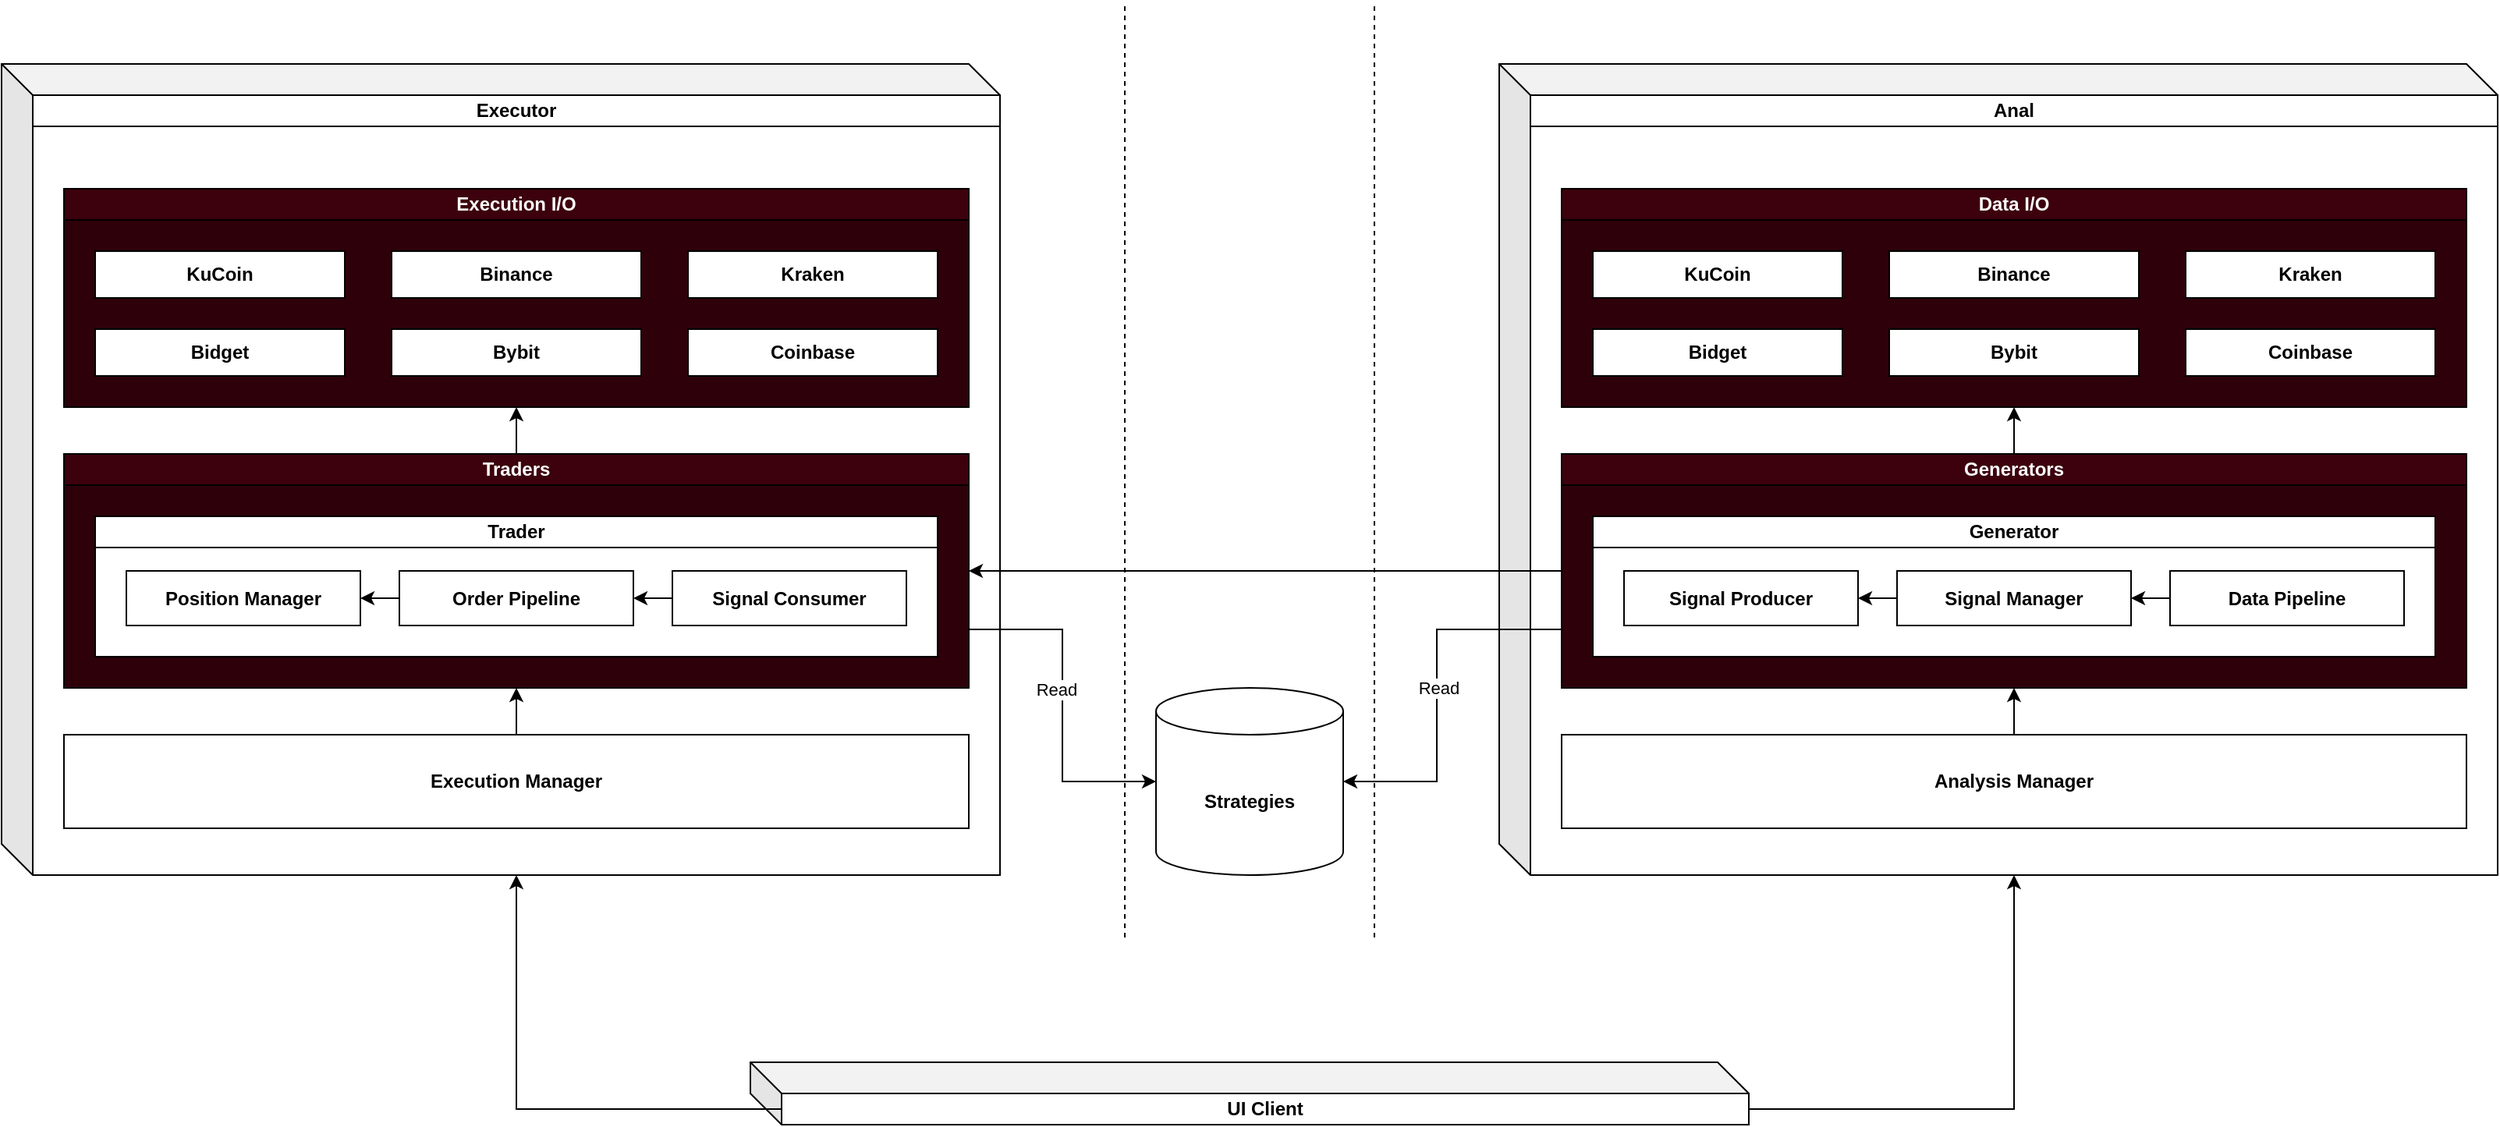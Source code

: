 <mxfile version="21.5.0" type="device">
  <diagram name="Page-1" id="5VQF4Pz2V84VNXUS19V1">
    <mxGraphModel dx="1687" dy="992" grid="1" gridSize="10" guides="1" tooltips="1" connect="1" arrows="1" fold="1" page="1" pageScale="1" pageWidth="850" pageHeight="1100" background="none" math="0" shadow="0">
      <root>
        <mxCell id="0" />
        <mxCell id="1" parent="0" />
        <mxCell id="bcsqNtdntfYHN8oXbm2j-6" value="" style="shape=cube;whiteSpace=wrap;html=1;boundedLbl=1;backgroundOutline=1;darkOpacity=0.05;darkOpacity2=0.1;strokeColor=#000000;" vertex="1" parent="1">
          <mxGeometry x="40" y="80" width="640" height="520" as="geometry" />
        </mxCell>
        <mxCell id="bcsqNtdntfYHN8oXbm2j-7" value="Executor" style="text;html=1;strokeColor=#000000;fillColor=none;align=center;verticalAlign=middle;whiteSpace=wrap;rounded=0;fontStyle=1" vertex="1" parent="1">
          <mxGeometry x="60" y="100" width="620" height="20" as="geometry" />
        </mxCell>
        <mxCell id="bcsqNtdntfYHN8oXbm2j-22" value="" style="rounded=0;whiteSpace=wrap;html=1;fillColor=#2E000A;fontColor=#ffffff;strokeColor=#000000;" vertex="1" parent="1">
          <mxGeometry x="80" y="160" width="580" height="140" as="geometry" />
        </mxCell>
        <mxCell id="bcsqNtdntfYHN8oXbm2j-23" value="Execution I/O" style="rounded=0;whiteSpace=wrap;html=1;fontStyle=1;fillColor=#3D000D;fontColor=#ffffff;strokeColor=#000000;" vertex="1" parent="1">
          <mxGeometry x="80" y="160" width="580" height="20" as="geometry" />
        </mxCell>
        <mxCell id="bcsqNtdntfYHN8oXbm2j-17" value="KuCoin" style="rounded=0;whiteSpace=wrap;html=1;fontStyle=1;strokeColor=#000000;" vertex="1" parent="1">
          <mxGeometry x="100" y="200" width="160" height="30" as="geometry" />
        </mxCell>
        <mxCell id="bcsqNtdntfYHN8oXbm2j-25" value="Bidget" style="rounded=0;whiteSpace=wrap;html=1;fontStyle=1;strokeColor=#000000;" vertex="1" parent="1">
          <mxGeometry x="100" y="250" width="160" height="30" as="geometry" />
        </mxCell>
        <mxCell id="bcsqNtdntfYHN8oXbm2j-26" value="Binance" style="rounded=0;whiteSpace=wrap;html=1;fontStyle=1;strokeColor=#000000;" vertex="1" parent="1">
          <mxGeometry x="290" y="200" width="160" height="30" as="geometry" />
        </mxCell>
        <mxCell id="bcsqNtdntfYHN8oXbm2j-27" value="Bybit" style="rounded=0;whiteSpace=wrap;html=1;fontStyle=1;strokeColor=#000000;" vertex="1" parent="1">
          <mxGeometry x="290" y="250" width="160" height="30" as="geometry" />
        </mxCell>
        <mxCell id="bcsqNtdntfYHN8oXbm2j-28" value="Kraken" style="rounded=0;whiteSpace=wrap;html=1;fontStyle=1;strokeColor=#000000;" vertex="1" parent="1">
          <mxGeometry x="480" y="200" width="160" height="30" as="geometry" />
        </mxCell>
        <mxCell id="bcsqNtdntfYHN8oXbm2j-29" value="Coinbase" style="rounded=0;whiteSpace=wrap;html=1;fontStyle=1;strokeColor=#000000;" vertex="1" parent="1">
          <mxGeometry x="480" y="250" width="160" height="30" as="geometry" />
        </mxCell>
        <mxCell id="bcsqNtdntfYHN8oXbm2j-75" style="edgeStyle=orthogonalEdgeStyle;rounded=0;orthogonalLoop=1;jettySize=auto;html=1;exitX=1;exitY=0.75;exitDx=0;exitDy=0;entryX=0;entryY=0.5;entryDx=0;entryDy=0;entryPerimeter=0;" edge="1" parent="1" source="bcsqNtdntfYHN8oXbm2j-30" target="bcsqNtdntfYHN8oXbm2j-62">
          <mxGeometry relative="1" as="geometry" />
        </mxCell>
        <mxCell id="bcsqNtdntfYHN8oXbm2j-80" value="Read" style="edgeLabel;html=1;align=center;verticalAlign=middle;resizable=0;points=[];" vertex="1" connectable="0" parent="bcsqNtdntfYHN8oXbm2j-75">
          <mxGeometry x="0.172" y="-4" relative="1" as="geometry">
            <mxPoint y="-29" as="offset" />
          </mxGeometry>
        </mxCell>
        <mxCell id="bcsqNtdntfYHN8oXbm2j-30" value="" style="rounded=0;whiteSpace=wrap;html=1;fillColor=#2E000A;fontColor=#ffffff;strokeColor=#000000;" vertex="1" parent="1">
          <mxGeometry x="80" y="330" width="580" height="150" as="geometry" />
        </mxCell>
        <mxCell id="bcsqNtdntfYHN8oXbm2j-56" style="edgeStyle=orthogonalEdgeStyle;rounded=0;orthogonalLoop=1;jettySize=auto;html=1;exitX=0.5;exitY=0;exitDx=0;exitDy=0;entryX=0.5;entryY=1;entryDx=0;entryDy=0;" edge="1" parent="1" source="bcsqNtdntfYHN8oXbm2j-31" target="bcsqNtdntfYHN8oXbm2j-22">
          <mxGeometry relative="1" as="geometry" />
        </mxCell>
        <mxCell id="bcsqNtdntfYHN8oXbm2j-31" value="Traders" style="rounded=0;whiteSpace=wrap;html=1;fontStyle=1;fillColor=#3D000D;fontColor=#ffffff;strokeColor=#000000;" vertex="1" parent="1">
          <mxGeometry x="80" y="330" width="580" height="20" as="geometry" />
        </mxCell>
        <mxCell id="bcsqNtdntfYHN8oXbm2j-32" value="" style="rounded=0;whiteSpace=wrap;html=1;fontStyle=1;strokeColor=#000000;" vertex="1" parent="1">
          <mxGeometry x="100" y="370" width="540" height="90" as="geometry" />
        </mxCell>
        <mxCell id="bcsqNtdntfYHN8oXbm2j-48" style="edgeStyle=orthogonalEdgeStyle;rounded=0;orthogonalLoop=1;jettySize=auto;html=1;exitX=0.5;exitY=0;exitDx=0;exitDy=0;entryX=0.5;entryY=1;entryDx=0;entryDy=0;" edge="1" parent="1" source="bcsqNtdntfYHN8oXbm2j-44" target="bcsqNtdntfYHN8oXbm2j-30">
          <mxGeometry relative="1" as="geometry" />
        </mxCell>
        <mxCell id="bcsqNtdntfYHN8oXbm2j-44" value="Execution Manager" style="rounded=0;whiteSpace=wrap;html=1;fontStyle=1;strokeColor=#000000;" vertex="1" parent="1">
          <mxGeometry x="80" y="510" width="580" height="60" as="geometry" />
        </mxCell>
        <mxCell id="bcsqNtdntfYHN8oXbm2j-51" value="Position Manager" style="rounded=0;whiteSpace=wrap;html=1;fontStyle=1;strokeColor=#000000;" vertex="1" parent="1">
          <mxGeometry x="120" y="405" width="150" height="35" as="geometry" />
        </mxCell>
        <mxCell id="bcsqNtdntfYHN8oXbm2j-92" style="edgeStyle=orthogonalEdgeStyle;rounded=0;orthogonalLoop=1;jettySize=auto;html=1;exitX=0;exitY=0.5;exitDx=0;exitDy=0;entryX=1;entryY=0.5;entryDx=0;entryDy=0;" edge="1" parent="1" source="bcsqNtdntfYHN8oXbm2j-53" target="bcsqNtdntfYHN8oXbm2j-51">
          <mxGeometry relative="1" as="geometry" />
        </mxCell>
        <mxCell id="bcsqNtdntfYHN8oXbm2j-53" value="Order Pipeline" style="rounded=0;whiteSpace=wrap;html=1;fontStyle=1;strokeColor=#000000;" vertex="1" parent="1">
          <mxGeometry x="295" y="405" width="150" height="35" as="geometry" />
        </mxCell>
        <mxCell id="bcsqNtdntfYHN8oXbm2j-91" style="edgeStyle=orthogonalEdgeStyle;rounded=0;orthogonalLoop=1;jettySize=auto;html=1;exitX=0;exitY=0.5;exitDx=0;exitDy=0;entryX=1;entryY=0.5;entryDx=0;entryDy=0;" edge="1" parent="1" source="bcsqNtdntfYHN8oXbm2j-54" target="bcsqNtdntfYHN8oXbm2j-53">
          <mxGeometry relative="1" as="geometry" />
        </mxCell>
        <mxCell id="bcsqNtdntfYHN8oXbm2j-54" value="Signal Consumer" style="rounded=0;whiteSpace=wrap;html=1;fontStyle=1;strokeColor=#000000;" vertex="1" parent="1">
          <mxGeometry x="470" y="405" width="150" height="35" as="geometry" />
        </mxCell>
        <mxCell id="bcsqNtdntfYHN8oXbm2j-55" value="Trader" style="rounded=0;whiteSpace=wrap;html=1;fontStyle=1;strokeColor=#000000;" vertex="1" parent="1">
          <mxGeometry x="100" y="370" width="540" height="20" as="geometry" />
        </mxCell>
        <mxCell id="bcsqNtdntfYHN8oXbm2j-58" value="" style="endArrow=none;dashed=1;html=1;rounded=0;" edge="1" parent="1">
          <mxGeometry width="50" height="50" relative="1" as="geometry">
            <mxPoint x="760" y="640" as="sourcePoint" />
            <mxPoint x="760" y="40" as="targetPoint" />
          </mxGeometry>
        </mxCell>
        <mxCell id="bcsqNtdntfYHN8oXbm2j-59" value="" style="endArrow=none;dashed=1;html=1;rounded=0;" edge="1" parent="1">
          <mxGeometry width="50" height="50" relative="1" as="geometry">
            <mxPoint x="920" y="640" as="sourcePoint" />
            <mxPoint x="920" y="40" as="targetPoint" />
          </mxGeometry>
        </mxCell>
        <mxCell id="bcsqNtdntfYHN8oXbm2j-60" value="" style="shape=cube;whiteSpace=wrap;html=1;boundedLbl=1;backgroundOutline=1;darkOpacity=0.05;darkOpacity2=0.1;strokeColor=#000000;" vertex="1" parent="1">
          <mxGeometry x="1000" y="80" width="640" height="520" as="geometry" />
        </mxCell>
        <mxCell id="bcsqNtdntfYHN8oXbm2j-61" value="Anal" style="text;html=1;strokeColor=#000000;fillColor=none;align=center;verticalAlign=middle;whiteSpace=wrap;rounded=0;fontStyle=1" vertex="1" parent="1">
          <mxGeometry x="1020" y="100" width="620" height="20" as="geometry" />
        </mxCell>
        <mxCell id="bcsqNtdntfYHN8oXbm2j-62" value="Strategies" style="shape=cylinder3;whiteSpace=wrap;html=1;boundedLbl=1;backgroundOutline=1;size=15;fontStyle=1" vertex="1" parent="1">
          <mxGeometry x="780" y="480" width="120" height="120" as="geometry" />
        </mxCell>
        <mxCell id="bcsqNtdntfYHN8oXbm2j-65" value="" style="rounded=0;whiteSpace=wrap;html=1;fillColor=#2E000A;fontColor=#ffffff;strokeColor=#000000;" vertex="1" parent="1">
          <mxGeometry x="1040" y="160" width="580" height="140" as="geometry" />
        </mxCell>
        <mxCell id="bcsqNtdntfYHN8oXbm2j-66" value="Data I/O" style="rounded=0;whiteSpace=wrap;html=1;fontStyle=1;fillColor=#3D000D;fontColor=#ffffff;strokeColor=#000000;" vertex="1" parent="1">
          <mxGeometry x="1040" y="160" width="580" height="20" as="geometry" />
        </mxCell>
        <mxCell id="bcsqNtdntfYHN8oXbm2j-76" style="edgeStyle=orthogonalEdgeStyle;rounded=0;orthogonalLoop=1;jettySize=auto;html=1;exitX=0;exitY=0.75;exitDx=0;exitDy=0;entryX=1;entryY=0.5;entryDx=0;entryDy=0;entryPerimeter=0;" edge="1" parent="1" source="bcsqNtdntfYHN8oXbm2j-67" target="bcsqNtdntfYHN8oXbm2j-62">
          <mxGeometry relative="1" as="geometry">
            <Array as="points">
              <mxPoint x="960" y="443" />
              <mxPoint x="960" y="540" />
            </Array>
          </mxGeometry>
        </mxCell>
        <mxCell id="bcsqNtdntfYHN8oXbm2j-81" value="Read" style="edgeLabel;html=1;align=center;verticalAlign=middle;resizable=0;points=[];" vertex="1" connectable="0" parent="bcsqNtdntfYHN8oXbm2j-76">
          <mxGeometry x="0.192" y="1" relative="1" as="geometry">
            <mxPoint y="-24" as="offset" />
          </mxGeometry>
        </mxCell>
        <mxCell id="bcsqNtdntfYHN8oXbm2j-77" style="edgeStyle=orthogonalEdgeStyle;rounded=0;orthogonalLoop=1;jettySize=auto;html=1;exitX=0;exitY=0.5;exitDx=0;exitDy=0;entryX=1;entryY=0.5;entryDx=0;entryDy=0;" edge="1" parent="1" source="bcsqNtdntfYHN8oXbm2j-67" target="bcsqNtdntfYHN8oXbm2j-30">
          <mxGeometry relative="1" as="geometry" />
        </mxCell>
        <mxCell id="bcsqNtdntfYHN8oXbm2j-67" value="" style="rounded=0;whiteSpace=wrap;html=1;fillColor=#2E000A;fontColor=#ffffff;strokeColor=#000000;" vertex="1" parent="1">
          <mxGeometry x="1040" y="330" width="580" height="150" as="geometry" />
        </mxCell>
        <mxCell id="bcsqNtdntfYHN8oXbm2j-90" style="edgeStyle=orthogonalEdgeStyle;rounded=0;orthogonalLoop=1;jettySize=auto;html=1;exitX=0.5;exitY=0;exitDx=0;exitDy=0;entryX=0.5;entryY=1;entryDx=0;entryDy=0;" edge="1" parent="1" source="bcsqNtdntfYHN8oXbm2j-68" target="bcsqNtdntfYHN8oXbm2j-65">
          <mxGeometry relative="1" as="geometry" />
        </mxCell>
        <mxCell id="bcsqNtdntfYHN8oXbm2j-68" value="Generators" style="rounded=0;whiteSpace=wrap;html=1;fontStyle=1;fillColor=#3D000D;fontColor=#ffffff;strokeColor=#000000;" vertex="1" parent="1">
          <mxGeometry x="1040" y="330" width="580" height="20" as="geometry" />
        </mxCell>
        <mxCell id="bcsqNtdntfYHN8oXbm2j-69" value="KuCoin" style="rounded=0;whiteSpace=wrap;html=1;fontStyle=1;strokeColor=#000000;" vertex="1" parent="1">
          <mxGeometry x="1060" y="200" width="160" height="30" as="geometry" />
        </mxCell>
        <mxCell id="bcsqNtdntfYHN8oXbm2j-70" value="Bidget" style="rounded=0;whiteSpace=wrap;html=1;fontStyle=1;strokeColor=#000000;" vertex="1" parent="1">
          <mxGeometry x="1060" y="250" width="160" height="30" as="geometry" />
        </mxCell>
        <mxCell id="bcsqNtdntfYHN8oXbm2j-71" value="Binance" style="rounded=0;whiteSpace=wrap;html=1;fontStyle=1;strokeColor=#000000;" vertex="1" parent="1">
          <mxGeometry x="1250" y="200" width="160" height="30" as="geometry" />
        </mxCell>
        <mxCell id="bcsqNtdntfYHN8oXbm2j-72" value="Bybit" style="rounded=0;whiteSpace=wrap;html=1;fontStyle=1;strokeColor=#000000;" vertex="1" parent="1">
          <mxGeometry x="1250" y="250" width="160" height="30" as="geometry" />
        </mxCell>
        <mxCell id="bcsqNtdntfYHN8oXbm2j-73" value="Kraken" style="rounded=0;whiteSpace=wrap;html=1;fontStyle=1;strokeColor=#000000;" vertex="1" parent="1">
          <mxGeometry x="1440" y="200" width="160" height="30" as="geometry" />
        </mxCell>
        <mxCell id="bcsqNtdntfYHN8oXbm2j-74" value="Coinbase" style="rounded=0;whiteSpace=wrap;html=1;fontStyle=1;strokeColor=#000000;" vertex="1" parent="1">
          <mxGeometry x="1440" y="250" width="160" height="30" as="geometry" />
        </mxCell>
        <mxCell id="bcsqNtdntfYHN8oXbm2j-83" value="" style="rounded=0;whiteSpace=wrap;html=1;fontStyle=1;strokeColor=#000000;" vertex="1" parent="1">
          <mxGeometry x="1060" y="370" width="540" height="90" as="geometry" />
        </mxCell>
        <mxCell id="bcsqNtdntfYHN8oXbm2j-84" value="Generator" style="rounded=0;whiteSpace=wrap;html=1;fontStyle=1;strokeColor=#000000;" vertex="1" parent="1">
          <mxGeometry x="1060" y="370" width="540" height="20" as="geometry" />
        </mxCell>
        <mxCell id="bcsqNtdntfYHN8oXbm2j-85" value="Signal Producer" style="rounded=0;whiteSpace=wrap;html=1;fontStyle=1;strokeColor=#000000;" vertex="1" parent="1">
          <mxGeometry x="1080" y="405" width="150" height="35" as="geometry" />
        </mxCell>
        <mxCell id="bcsqNtdntfYHN8oXbm2j-94" style="edgeStyle=orthogonalEdgeStyle;rounded=0;orthogonalLoop=1;jettySize=auto;html=1;exitX=0;exitY=0.5;exitDx=0;exitDy=0;entryX=1;entryY=0.5;entryDx=0;entryDy=0;" edge="1" parent="1" source="bcsqNtdntfYHN8oXbm2j-86" target="bcsqNtdntfYHN8oXbm2j-85">
          <mxGeometry relative="1" as="geometry" />
        </mxCell>
        <mxCell id="bcsqNtdntfYHN8oXbm2j-86" value="Signal Manager" style="rounded=0;whiteSpace=wrap;html=1;fontStyle=1;strokeColor=#000000;" vertex="1" parent="1">
          <mxGeometry x="1255" y="405" width="150" height="35" as="geometry" />
        </mxCell>
        <mxCell id="bcsqNtdntfYHN8oXbm2j-93" style="edgeStyle=orthogonalEdgeStyle;rounded=0;orthogonalLoop=1;jettySize=auto;html=1;exitX=0;exitY=0.5;exitDx=0;exitDy=0;entryX=1;entryY=0.5;entryDx=0;entryDy=0;" edge="1" parent="1" source="bcsqNtdntfYHN8oXbm2j-87" target="bcsqNtdntfYHN8oXbm2j-86">
          <mxGeometry relative="1" as="geometry" />
        </mxCell>
        <mxCell id="bcsqNtdntfYHN8oXbm2j-87" value="Data Pipeline" style="rounded=0;whiteSpace=wrap;html=1;fontStyle=1;strokeColor=#000000;" vertex="1" parent="1">
          <mxGeometry x="1430" y="405" width="150" height="35" as="geometry" />
        </mxCell>
        <mxCell id="bcsqNtdntfYHN8oXbm2j-89" style="edgeStyle=orthogonalEdgeStyle;rounded=0;orthogonalLoop=1;jettySize=auto;html=1;exitX=0.5;exitY=0;exitDx=0;exitDy=0;entryX=0.5;entryY=1;entryDx=0;entryDy=0;" edge="1" parent="1" source="bcsqNtdntfYHN8oXbm2j-88" target="bcsqNtdntfYHN8oXbm2j-67">
          <mxGeometry relative="1" as="geometry" />
        </mxCell>
        <mxCell id="bcsqNtdntfYHN8oXbm2j-88" value="Analysis Manager" style="rounded=0;whiteSpace=wrap;html=1;fontStyle=1;strokeColor=#000000;" vertex="1" parent="1">
          <mxGeometry x="1040" y="510" width="580" height="60" as="geometry" />
        </mxCell>
        <mxCell id="bcsqNtdntfYHN8oXbm2j-95" value="" style="shape=cube;whiteSpace=wrap;html=1;boundedLbl=1;backgroundOutline=1;darkOpacity=0.05;darkOpacity2=0.1;strokeColor=#000000;" vertex="1" parent="1">
          <mxGeometry x="520" y="720" width="640" height="40" as="geometry" />
        </mxCell>
        <mxCell id="bcsqNtdntfYHN8oXbm2j-97" style="edgeStyle=orthogonalEdgeStyle;rounded=0;orthogonalLoop=1;jettySize=auto;html=1;exitX=0;exitY=0.5;exitDx=0;exitDy=0;entryX=0;entryY=0;entryDx=330;entryDy=520;entryPerimeter=0;" edge="1" parent="1" source="bcsqNtdntfYHN8oXbm2j-96" target="bcsqNtdntfYHN8oXbm2j-6">
          <mxGeometry relative="1" as="geometry" />
        </mxCell>
        <mxCell id="bcsqNtdntfYHN8oXbm2j-98" style="edgeStyle=orthogonalEdgeStyle;rounded=0;orthogonalLoop=1;jettySize=auto;html=1;exitX=1;exitY=0.5;exitDx=0;exitDy=0;entryX=0;entryY=0;entryDx=330;entryDy=520;entryPerimeter=0;" edge="1" parent="1" source="bcsqNtdntfYHN8oXbm2j-96" target="bcsqNtdntfYHN8oXbm2j-60">
          <mxGeometry relative="1" as="geometry" />
        </mxCell>
        <mxCell id="bcsqNtdntfYHN8oXbm2j-96" value="UI Client" style="text;html=1;strokeColor=#000000;fillColor=none;align=center;verticalAlign=middle;whiteSpace=wrap;rounded=0;fontStyle=1" vertex="1" parent="1">
          <mxGeometry x="540" y="740" width="620" height="20" as="geometry" />
        </mxCell>
      </root>
    </mxGraphModel>
  </diagram>
</mxfile>
